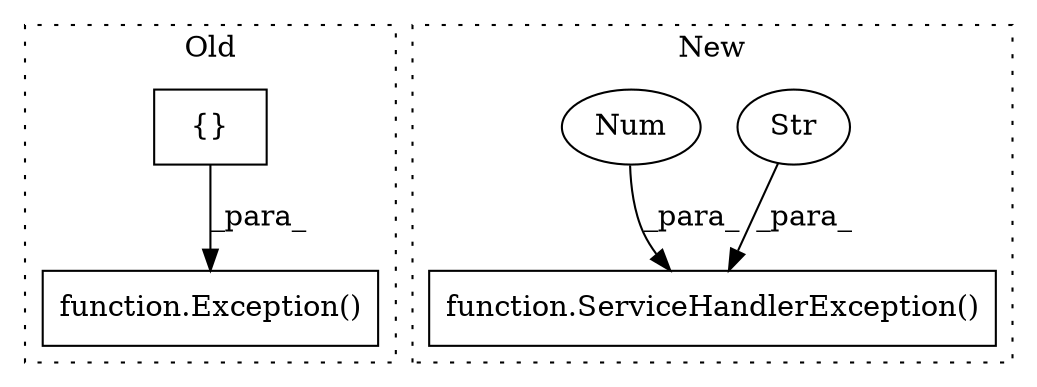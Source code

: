 digraph G {
subgraph cluster0 {
1 [label="{}" a="95" s="3516,3691" l="1,1" shape="box"];
3 [label="function.Exception()" a="75" s="3506,3692" l="10,1" shape="box"];
label = "Old";
style="dotted";
}
subgraph cluster1 {
2 [label="function.ServiceHandlerException()" a="75" s="3474,3578" l="24,1" shape="box"];
4 [label="Str" a="66" s="3498" l="43" shape="ellipse"];
5 [label="Num" a="76" s="3543" l="3" shape="ellipse"];
label = "New";
style="dotted";
}
1 -> 3 [label="_para_"];
4 -> 2 [label="_para_"];
5 -> 2 [label="_para_"];
}
